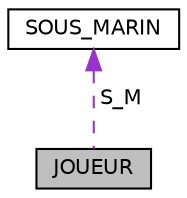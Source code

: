 digraph "JOUEUR"
{
 // LATEX_PDF_SIZE
  edge [fontname="Helvetica",fontsize="10",labelfontname="Helvetica",labelfontsize="10"];
  node [fontname="Helvetica",fontsize="10",shape=record];
  Node1 [label="JOUEUR",height=0.2,width=0.4,color="black", fillcolor="grey75", style="filled", fontcolor="black",tooltip=" "];
  Node2 -> Node1 [dir="back",color="darkorchid3",fontsize="10",style="dashed",label=" S_M" ,fontname="Helvetica"];
  Node2 [label="SOUS_MARIN",height=0.2,width=0.4,color="black", fillcolor="white", style="filled",URL="$struct_s_o_u_s___m_a_r_i_n.html",tooltip=" "];
}
